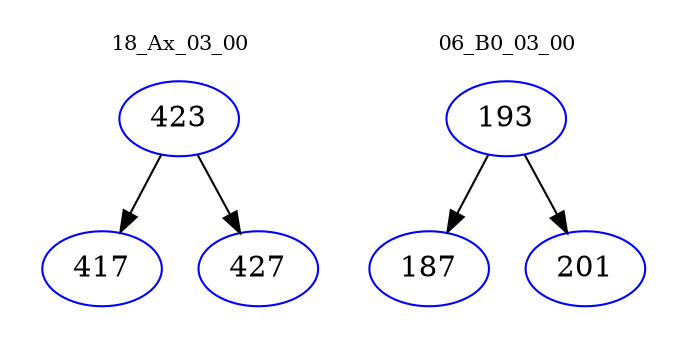 digraph{
subgraph cluster_0 {
color = white
label = "18_Ax_03_00";
fontsize=10;
T0_423 [label="423", color="blue"]
T0_423 -> T0_417 [color="black"]
T0_417 [label="417", color="blue"]
T0_423 -> T0_427 [color="black"]
T0_427 [label="427", color="blue"]
}
subgraph cluster_1 {
color = white
label = "06_B0_03_00";
fontsize=10;
T1_193 [label="193", color="blue"]
T1_193 -> T1_187 [color="black"]
T1_187 [label="187", color="blue"]
T1_193 -> T1_201 [color="black"]
T1_201 [label="201", color="blue"]
}
}
